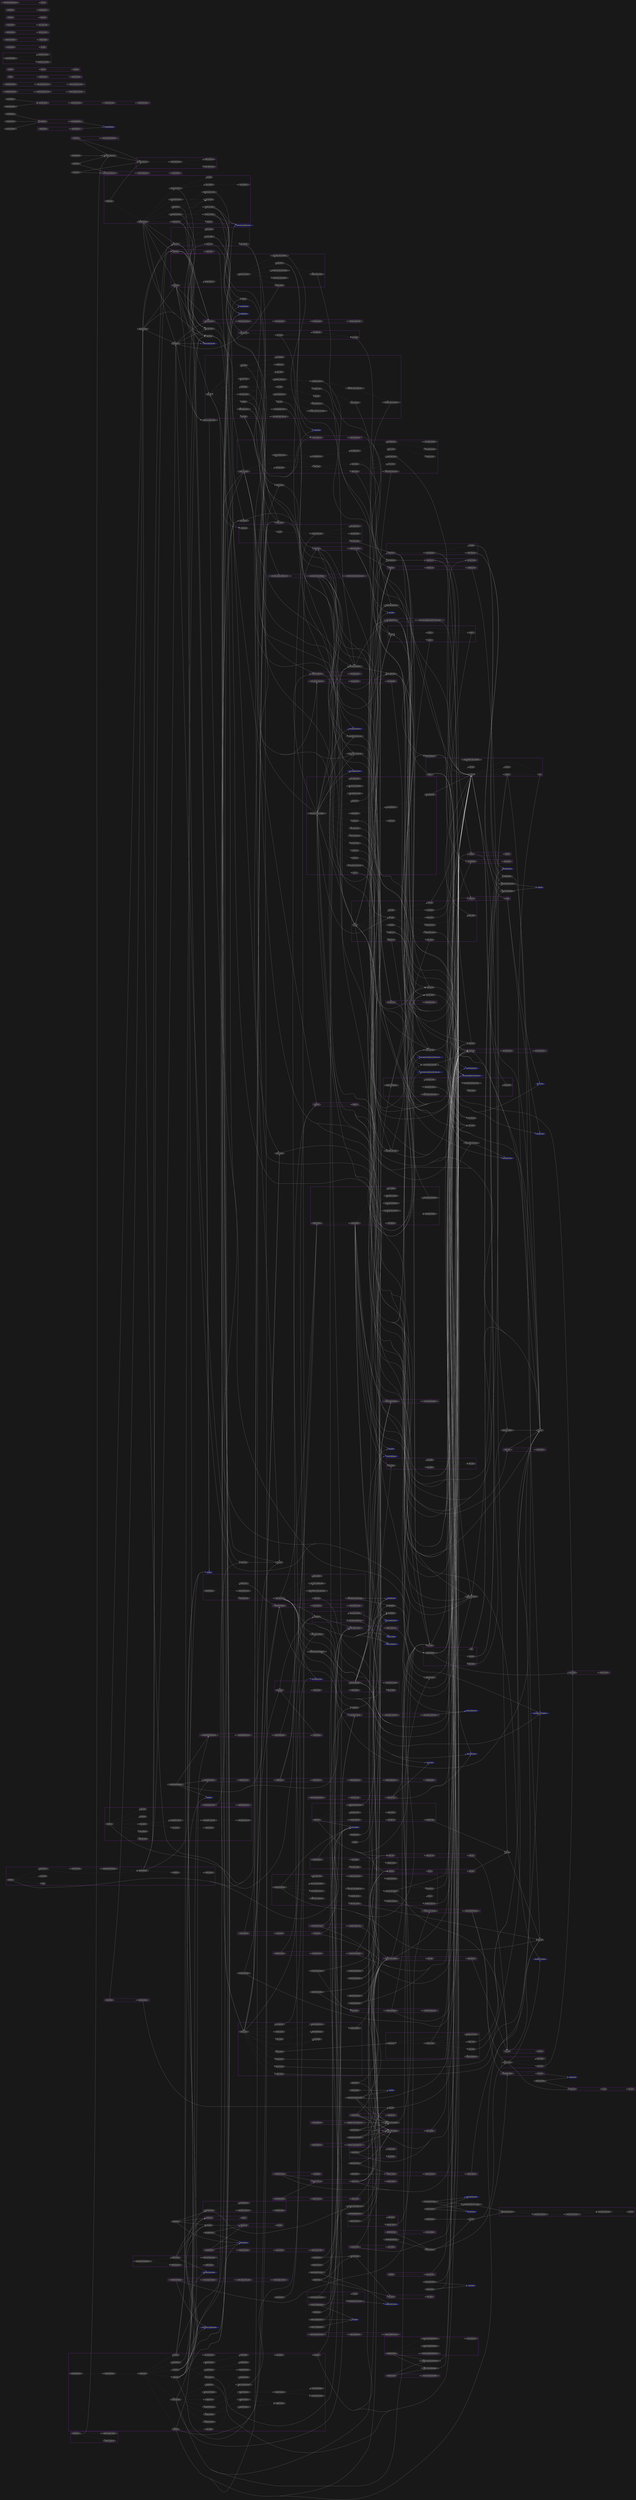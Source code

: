 digraph Grammar {

rankdir=LR
concentrate=true
pencolor=darkorchid4
penwidth=3
ranksep=3
nodesep=1
compound=true

bgcolor="#181818"

node [
  fontcolor = "#e6e6e6"
  style = filled
  color = "#e6e6e6"
  fillcolor = "#333333"
]

edge [
  color = "#e6e6e6"
  fontcolor = "#e6e6e6"
]

opt_utility_option_list -> utility_option_list
CallStmt -> func_application
CreateRoleStmt -> OptRoleList
AlterOptRoleList -> AlterOptRoleElem
CreateOptRoleElem -> AlterOptRoleElem
CreateUserStmt -> OptRoleList
AlterRoleSetStmt -> SetResetClause
CreateGroupStmt -> OptRoleList
AlterGroupStmt -> add_drop
VariableSetStmt -> set_rest
set_rest -> transaction_mode_list
set_rest -> set_rest_more
set_rest_more -> generic_set
set_rest_more -> document_or_content
zone_value -> opt_interval
reset_rest -> generic_reset
SetResetClause -> set_rest
SetResetClause -> VariableResetStmt
FunctionSetResetClause -> set_rest_more
FunctionSetResetClause -> VariableResetStmt
CheckPointStmt -> opt_utility_option_list
partition_cmd -> PartitionBoundSpec
alter_table_cmd -> columnDef
alter_table_cmd -> alter_column_default
alter_table_cmd -> a_expr
alter_table_cmd -> set_statistics_value
alter_table_cmd -> reloptions
alter_table_cmd -> column_storage
alter_table_cmd -> column_compression
alter_table_cmd -> generated_when
alter_table_cmd -> OptParenthesizedSeqOptList
alter_table_cmd -> opt_set_data
alter_table_cmd -> Typename
alter_table_cmd -> opt_collate_clause
alter_table_cmd -> alter_generic_options
alter_table_cmd -> TableConstraint
alter_table_cmd -> ConstraintAttributeSpec
alter_column_default -> a_expr
alter_using -> a_expr
opt_reloptions -> reloptions
reloption_elem -> def_arg
alter_identity_column_option -> SeqOptElem
alter_identity_column_option -> generated_when
PartitionBoundSpec -> expr_list
alter_type_cmd -> TableFuncElement
alter_type_cmd -> opt_set_data
alter_type_cmd -> Typename
alter_type_cmd -> opt_collate_clause
CopyStmt -> where_clause
CopyStmt -> PreparableStmt
CreateStmt -> OptTemp
CreateStmt -> OptTableElementList
CreateStmt -> OptInherit
CreateStmt -> table_access_method_clause
CreateStmt -> OptWith
CreateStmt -> OnCommitOption
CreateStmt -> OptTableSpace
CreateStmt -> OptTypedTableElementList
CreateStmt -> PartitionBoundSpec
TableElement -> columnDef
TableElement -> TableConstraint
TypedTableElement -> TableConstraint
columnDef -> Typename
columnDef -> create_generic_options
columnDef -> ColQualList
columnOptions -> ColQualList
opt_column_compression -> column_compression
opt_column_storage -> column_storage
ColConstraintElem -> opt_unique_null_treatment
ColConstraintElem -> opt_definition
ColConstraintElem -> OptConsTableSpace
ColConstraintElem -> a_expr
ColConstraintElem -> b_expr
ColConstraintElem -> generated_when
ColConstraintElem -> OptParenthesizedSeqOptList
ColConstraintElem -> key_match
ColConstraintElem -> key_actions
ConstraintElem -> a_expr
ConstraintElem -> ConstraintAttributeSpec
ConstraintElem -> opt_unique_null_treatment
ConstraintElem -> opt_definition
ConstraintElem -> OptConsTableSpace
ConstraintElem -> access_method_clause
ConstraintElem -> OptWhereClause
ConstraintElem -> key_match
ConstraintElem -> key_actions
DomainConstraintElem -> a_expr
DomainConstraintElem -> ConstraintAttributeSpec
ExclusionConstraintElem -> index_elem
OptWhereClause -> a_expr
part_elem -> opt_collate
part_elem -> func_expr_windowless
part_elem -> a_expr
OptWith -> reloptions
CreateStatsStmt -> from_list
stats_param -> func_expr_windowless
stats_param -> a_expr
AlterStatsStmt -> set_statistics_value
CreateAsStmt -> OptTemp
CreateAsStmt -> SelectStmt
create_as_target -> table_access_method_clause
create_as_target -> OptWith
create_as_target -> OnCommitOption
create_as_target -> OptTableSpace
CreateMatViewStmt -> SelectStmt
create_mv_target -> table_access_method_clause
create_mv_target -> opt_reloptions
create_mv_target -> OptTableSpace
CreateSeqStmt -> OptTemp
AlterSeqStmt -> SeqOptList
OptSeqOptList -> SeqOptList
OptParenthesizedSeqOptList -> SeqOptList
SeqOptList -> SeqOptElem
SeqOptElem -> SimpleTypename
CreatePLangStmt -> opt_or_replace
CreateTableSpaceStmt -> opt_reloptions
AlterExtensionContentsStmt -> add_drop
AlterExtensionContentsStmt -> aggregate_with_argtypes
AlterExtensionContentsStmt -> Typename
AlterExtensionContentsStmt -> function_with_argtypes
AlterExtensionContentsStmt -> operator_with_argtypes
CreateFdwStmt -> opt_fdw_options
CreateFdwStmt -> create_generic_options
opt_fdw_options -> fdw_options
AlterFdwStmt -> opt_fdw_options
AlterFdwStmt -> alter_generic_options
AlterFdwStmt -> fdw_options
generic_option_list -> generic_option_elem
alter_generic_option_elem -> generic_option_elem
CreateForeignServerStmt -> create_generic_options
opt_foreign_server_version -> foreign_server_version
AlterForeignServerStmt -> foreign_server_version
AlterForeignServerStmt -> alter_generic_options
CreateForeignTableStmt -> OptTableElementList
CreateForeignTableStmt -> OptInherit
CreateForeignTableStmt -> create_generic_options
CreateForeignTableStmt -> OptTypedTableElementList
CreateForeignTableStmt -> PartitionBoundSpec
ImportForeignSchemaStmt -> create_generic_options
CreateUserMappingStmt -> auth_ident
CreateUserMappingStmt -> create_generic_options
DropUserMappingStmt -> auth_ident
AlterUserMappingStmt -> auth_ident
AlterUserMappingStmt -> alter_generic_options
CreatePolicyStmt -> RowSecurityOptionalExpr
CreatePolicyStmt -> RowSecurityOptionalWithCheck
AlterPolicyStmt -> RowSecurityOptionalExpr
AlterPolicyStmt -> RowSecurityOptionalWithCheck
RowSecurityOptionalExpr -> a_expr
RowSecurityOptionalWithCheck -> a_expr
CreateTrigStmt -> opt_or_replace
CreateTrigStmt -> FUNCTION_or_PROCEDURE
CreateTrigStmt -> func_name
CreateTrigStmt -> ConstraintAttributeSpec
TriggerWhen -> a_expr
CreateEventTrigStmt -> FUNCTION_or_PROCEDURE
CreateEventTrigStmt -> func_name
CreateAssertionStmt -> a_expr
CreateAssertionStmt -> ConstraintAttributeSpec
DefineStmt -> opt_or_replace
DefineStmt -> func_name
DefineStmt -> aggr_args
DefineStmt -> definition
def_elem -> def_arg
def_arg -> func_type
old_aggr_elem -> def_arg
CreateOpClassStmt -> Typename
CreateOpClassStmt -> opclass_item_list
opclass_item -> operator_with_argtypes
opclass_item -> function_with_argtypes
opclass_item -> type_list
opclass_item -> Typename
AlterOpFamilyStmt -> opclass_item_list
opclass_drop -> type_list
type_name_list -> Typename
CommentStmt -> Typename
CommentStmt -> aggregate_with_argtypes
CommentStmt -> function_with_argtypes
CommentStmt -> operator_with_argtypes
SecLabelStmt -> Typename
SecLabelStmt -> aggregate_with_argtypes
SecLabelStmt -> function_with_argtypes
GrantStmt -> privileges
GrantStmt -> privilege_target
GrantStmt -> grantee_list
GrantStmt -> opt_grant_grant_option
GrantStmt -> opt_granted_by
RevokeStmt -> privileges
RevokeStmt -> privilege_target
RevokeStmt -> grantee_list
RevokeStmt -> opt_granted_by
privileges -> privilege_list
privilege_target -> function_with_argtypes_list
GrantRoleStmt -> privilege_list
GrantRoleStmt -> opt_granted_by
RevokeRoleStmt -> privilege_list
RevokeRoleStmt -> opt_granted_by
DefACLAction -> privileges
DefACLAction -> grantee_list
DefACLAction -> opt_grant_grant_option
IndexStmt -> access_method_clause
IndexStmt -> index_params
IndexStmt -> opt_unique_null_treatment
IndexStmt -> opt_reloptions
IndexStmt -> OptTableSpace
IndexStmt -> where_clause
index_params -> index_elem
index_elem_options -> opt_collate
index_elem_options -> opt_asc_desc
index_elem_options -> opt_nulls_order
index_elem_options -> reloptions
index_elem -> func_expr_windowless
index_elem -> a_expr
index_including_params -> index_elem
CreateFunctionStmt -> opt_or_replace
CreateFunctionStmt -> func_name
CreateFunctionStmt -> func_type
func_args_list -> func_arg
function_with_argtypes_list -> function_with_argtypes
function_with_argtypes -> func_name
function_with_argtypes -> indirection
func_arg -> func_type
func_type -> Typename
func_arg_with_default -> func_arg
func_arg_with_default -> a_expr
aggr_arg -> func_arg
aggregate_with_argtypes -> func_name
aggregate_with_argtypes -> aggr_args
aggregate_with_argtypes_list -> aggregate_with_argtypes
createfunc_opt_item -> common_func_opt_item
ReturnStmt -> a_expr
transform_type_list -> Typename
opt_definition -> definition
table_func_column -> func_type
AlterFunctionStmt -> function_with_argtypes
alterfunc_opt_list -> common_func_opt_item
RemoveFuncStmt -> function_with_argtypes_list
oper_argtypes -> Typename
operator_with_argtypes_list -> operator_with_argtypes
CreateCastStmt -> Typename
CreateCastStmt -> function_with_argtypes
DropCastStmt -> opt_if_exists
DropCastStmt -> Typename
CreateTransformStmt -> opt_or_replace
CreateTransformStmt -> Typename
transform_element_list -> function_with_argtypes
DropTransformStmt -> opt_if_exists
DropTransformStmt -> Typename
ReindexStmt -> opt_utility_option_list
AlterTblSpcStmt -> reloptions
RenameStmt -> aggregate_with_argtypes
RenameStmt -> function_with_argtypes
AlterObjectDependsStmt -> function_with_argtypes
AlterObjectSchemaStmt -> aggregate_with_argtypes
AlterObjectSchemaStmt -> function_with_argtypes
AlterObjectSchemaStmt -> operator_with_argtypes
AlterOperatorStmt -> operator_with_argtypes
AlterOperatorStmt -> operator_def_list
operator_def_arg -> func_type
AlterTypeStmt -> operator_def_list
AlterOwnerStmt -> aggregate_with_argtypes
AlterOwnerStmt -> function_with_argtypes
AlterOwnerStmt -> operator_with_argtypes
CreatePublicationStmt -> opt_definition
CreatePublicationStmt -> pub_obj_list
PublicationObjSpec -> OptWhereClause
PublicationObjSpec -> indirection
AlterPublicationStmt -> definition
AlterPublicationStmt -> pub_obj_list
CreateSubscriptionStmt -> opt_definition
AlterSubscriptionStmt -> definition
AlterSubscriptionStmt -> opt_definition
RuleStmt -> opt_or_replace
RuleStmt -> where_clause
RuleActionStmt -> SelectStmt
RuleActionStmt -> InsertStmt
RuleActionStmt -> UpdateStmt
RuleActionStmt -> DeleteStmt
TransactionStmt -> opt_transaction
TransactionStmt -> opt_transaction_chain
TransactionStmt -> transaction_mode_list_or_empty
TransactionStmtLegacy -> opt_transaction
TransactionStmtLegacy -> transaction_mode_list_or_empty
TransactionStmtLegacy -> opt_transaction_chain
transaction_mode_list_or_empty -> transaction_mode_list
ViewStmt -> OptTemp
ViewStmt -> opt_reloptions
ViewStmt -> SelectStmt
CreatedbStmt -> createdb_opt_list
AlterDatabaseStmt -> createdb_opt_list
AlterDatabaseSetStmt -> SetResetClause
AlterSystemStmt -> generic_set
AlterSystemStmt -> generic_reset
CreateDomainStmt -> Typename
CreateDomainStmt -> ColQualList
AlterDomainStmt -> alter_column_default
AlterTSDictionaryStmt -> definition
ClusterStmt -> utility_option_list
ClusterStmt -> opt_utility_option_list
VacuumStmt -> opt_vacuum_relation_list
VacuumStmt -> utility_option_list
AnalyzeStmt -> opt_utility_option_list
AnalyzeStmt -> opt_vacuum_relation_list
ExplainStmt -> utility_option_list
ExplainableStmt -> SelectStmt
ExplainableStmt -> InsertStmt
ExplainableStmt -> UpdateStmt
ExplainableStmt -> DeleteStmt
ExplainableStmt -> MergeStmt
PrepareStmt -> PreparableStmt
prep_type_clause -> type_list
PreparableStmt -> SelectStmt
PreparableStmt -> InsertStmt
PreparableStmt -> UpdateStmt
PreparableStmt -> DeleteStmt
PreparableStmt -> MergeStmt
ExecuteStmt -> OptTemp
execute_param_clause -> expr_list
InsertStmt -> opt_with_clause
InsertStmt -> returning_clause
insert_rest -> SelectStmt
insert_rest -> override_kind
insert_rest -> insert_column_list
insert_column_item -> opt_indirection
opt_on_conflict -> set_clause_list
opt_on_conflict -> where_clause
opt_conf_expr -> index_params
opt_conf_expr -> where_clause
returning_clause -> target_list
DeleteStmt -> opt_with_clause
DeleteStmt -> relation_expr_opt_alias
DeleteStmt -> where_or_current_clause
DeleteStmt -> returning_clause
using_clause -> from_list
UpdateStmt -> opt_with_clause
UpdateStmt -> relation_expr_opt_alias
UpdateStmt -> set_clause_list
UpdateStmt -> from_clause
UpdateStmt -> where_or_current_clause
UpdateStmt -> returning_clause
set_clause -> a_expr
set_target -> opt_indirection
MergeStmt -> opt_with_clause
MergeStmt -> relation_expr_opt_alias
MergeStmt -> table_ref
MergeStmt -> a_expr
MergeStmt -> returning_clause
opt_merge_when_condition -> a_expr
merge_update -> set_clause_list
merge_insert -> override_kind
merge_insert -> insert_column_list
merge_values_clause -> expr_list
DeclareCursorStmt -> SelectStmt
SelectStmt -> select_no_parens
SelectStmt -> select_with_parens
select_with_parens -> select_no_parens
select_no_parens -> simple_select
select_no_parens -> select_clause
select_no_parens -> sort_clause
select_no_parens -> opt_sort_clause
select_no_parens -> with_clause
select_clause -> simple_select
select_clause -> select_with_parens
simple_select -> from_clause
simple_select -> where_clause
simple_select -> target_list
simple_select -> select_clause
common_table_expr -> PreparableStmt
opt_cycle_clause -> AexprConst
opt_with_clause -> with_clause
distinct_clause -> expr_list
opt_sort_clause -> sort_clause
sort_clause -> sortby_list
sortby -> a_expr
sortby -> opt_nulls_order
sortby -> opt_asc_desc
limit_clause -> a_expr
offset_clause -> a_expr
select_limit_value -> a_expr
select_fetch_first_value -> c_expr
group_clause -> group_by_list
group_by_item -> a_expr
rollup_clause -> expr_list
cube_clause -> expr_list
having_clause -> a_expr
values_clause -> expr_list
from_clause -> from_list
from_list -> table_ref
table_ref -> select_with_parens
func_alias_clause -> TableFuncElementList
join_qual -> a_expr
tablesample_clause -> func_name
tablesample_clause -> expr_list
opt_repeatable_clause -> a_expr
func_table -> func_expr_windowless
rowsfrom_item -> func_expr_windowless
opt_col_def_list -> TableFuncElementList
where_clause -> a_expr
where_or_current_clause -> a_expr
OptTableFuncElementList -> TableFuncElementList
TableFuncElementList -> TableFuncElement
TableFuncElement -> Typename
TableFuncElement -> opt_collate_clause
xmltable -> c_expr
xmltable -> xmlexists_argument
xmltable_column_el -> Typename
xmltable_column_option_el -> b_expr
xml_namespace_el -> b_expr
json_table -> json_value_expr
json_table -> a_expr
json_table -> json_passing_clause_opt
json_table -> json_table_column_definition_list
json_table -> json_on_error_clause_opt
json_table_column_definition -> Typename
json_table_column_definition -> json_wrapper_behavior
json_table_column_definition -> json_quotes_clause_opt
json_table_column_definition -> json_behavior_clause_opt
json_table_column_definition -> json_format_clause
json_table_column_definition -> json_on_error_clause_opt
Typename -> SimpleTypename
SimpleTypename -> Numeric
SimpleTypename -> ConstDatetime
SimpleTypename -> opt_interval
ConstTypename -> Numeric
ConstTypename -> ConstDatetime
GenericType -> opt_type_modifiers
opt_type_modifiers -> expr_list
Numeric -> opt_type_modifiers
Bit -> BitWithLength
Bit -> BitWithoutLength
ConstBit -> BitWithLength
ConstBit -> BitWithoutLength
BitWithLength -> expr_list
Character -> CharacterWithLength
Character -> CharacterWithoutLength
ConstCharacter -> CharacterWithLength
ConstCharacter -> CharacterWithoutLength
CharacterWithLength -> character
CharacterWithoutLength -> character
a_expr_1 -> Typename
a_expr_1 -> b_expr
a_expr_1 -> select_with_parens
a_expr_1 -> expr_list
a_expr_1 -> unicode_normal_form
a_expr_1 -> json_key_uniqueness_constraint_opt
a_expr_2 -> c_expr
a_expr_2 -> opt_unique_null_treatment
a_expr_2 -> select_with_parens
b_expr_1 -> Typename
b_expr_2 -> c_expr
c_expr -> AexprConst
c_expr -> opt_indirection
c_expr -> a_expr
c_expr -> select_with_parens
c_expr -> indirection
c_expr -> array_expr
c_expr -> expr_list
func_application -> func_name
func_application -> func_arg_list
func_application -> opt_sort_clause
func_application -> func_arg_expr
func_expr -> func_application
func_expr -> json_aggregate_func
func_expr -> func_expr_common_subexpr
func_expr_windowless -> func_application
func_expr_windowless -> func_expr_common_subexpr
func_expr_windowless -> json_aggregate_func
func_expr_common_subexpr -> a_expr
func_expr_common_subexpr -> Typename
func_expr_common_subexpr -> unicode_normal_form
func_expr_common_subexpr -> expr_list
func_expr_common_subexpr -> c_expr
func_expr_common_subexpr -> xmlexists_argument
func_expr_common_subexpr -> document_or_content
func_expr_common_subexpr -> SimpleTypename
func_expr_common_subexpr -> func_arg_list
func_expr_common_subexpr -> json_object_constructor_null_clause_opt
func_expr_common_subexpr -> json_key_uniqueness_constraint_opt
func_expr_common_subexpr -> json_returning_clause_opt
func_expr_common_subexpr -> json_array_constructor_null_clause_opt
func_expr_common_subexpr -> select_no_parens
func_expr_common_subexpr -> json_format_clause_opt
func_expr_common_subexpr -> json_value_expr
func_expr_common_subexpr -> json_passing_clause_opt
func_expr_common_subexpr -> json_wrapper_behavior
func_expr_common_subexpr -> json_quotes_clause_opt
func_expr_common_subexpr -> json_behavior_clause_opt
func_expr_common_subexpr -> json_on_error_clause_opt
xml_root_version -> a_expr
xml_attribute_el -> a_expr
xmlexists_argument -> c_expr
within_group_clause -> sort_clause
filter_clause -> a_expr
window_definition -> window_specification
over_clause -> window_specification
window_specification -> opt_sort_clause
opt_partition_clause -> expr_list
frame_bound -> a_expr
row -> expr_list
explicit_row -> expr_list
implicit_row -> expr_list
implicit_row -> a_expr
expr_list -> a_expr
func_arg_list -> func_arg_expr
func_arg_expr -> a_expr
func_arg_list_opt -> func_arg_list
type_list -> Typename
array_expr -> expr_list
extract_list -> a_expr
overlay_list -> a_expr
position_list -> b_expr
substr_list -> a_expr
trim_list -> a_expr
trim_list -> expr_list
when_clause -> a_expr
case_default -> a_expr
case_arg -> a_expr
columnref -> indirection
indirection_el -> a_expr
opt_slice_bound -> a_expr
indirection -> indirection_el
opt_indirection -> indirection_el
json_argument -> json_value_expr
json_behavior -> a_expr
json_behavior_clause_opt -> json_behavior
json_on_error_clause_opt -> json_behavior
json_value_expr -> a_expr
json_value_expr -> json_format_clause_opt
json_format_clause_opt -> json_format_clause
json_returning_clause_opt -> Typename
json_returning_clause_opt -> json_format_clause_opt
json_name_and_value_list -> json_name_and_value
json_name_and_value -> c_expr
json_name_and_value -> json_value_expr
json_name_and_value -> a_expr
json_value_expr_list -> json_value_expr
json_aggregate_func -> json_name_and_value
json_aggregate_func -> json_object_constructor_null_clause_opt
json_aggregate_func -> json_key_uniqueness_constraint_opt
json_aggregate_func -> json_returning_clause_opt
json_aggregate_func -> json_value_expr
json_aggregate_func -> json_array_constructor_null_clause_opt
json_array_aggregate_order_by_clause_opt -> sortby_list
opt_target_list -> target_list
target_el -> a_expr
func_name -> indirection
AexprConst -> func_name
AexprConst -> func_arg_list
AexprConst -> opt_sort_clause
AexprConst -> opt_interval

// subgraphs
edge [style=dotted]

subgraph cluster_utility_option_list {
  utility_option_list -> utility_option_elem
  utility_option_elem -> utility_option_name
  utility_option_elem -> utility_option_arg
}

subgraph cluster_AlterRoleStmt {
  AlterRoleStmt -> AlterOptRoleList
}

subgraph cluster_OptRoleList {
  OptRoleList -> CreateOptRoleElem
}

subgraph cluster_CreateSchemaStmt {
  CreateSchemaStmt -> OptSchemaEltList
  OptSchemaEltList -> schema_stmt
  schema_stmt -> CreateStmt
  schema_stmt -> IndexStmt
  schema_stmt -> CreateSeqStmt
  schema_stmt -> CreateTrigStmt
  schema_stmt -> GrantStmt
  schema_stmt -> ViewStmt
  CreateStmt -> OptPartitionSpec
  OptPartitionSpec -> PartitionSpec
  PartitionSpec -> part_params
  part_params -> part_elem
  CreateSeqStmt -> OptSeqOptList
  CreateTrigStmt -> TriggerActionTime
  CreateTrigStmt -> TriggerEvents
  CreateTrigStmt -> TriggerReferencing
  CreateTrigStmt -> TriggerForSpec
  CreateTrigStmt -> TriggerWhen
  CreateTrigStmt -> TriggerFuncArgs
  CreateTrigStmt -> OptConstrFromTable
  TriggerEvents -> TriggerOneEvent
  TriggerReferencing -> TriggerTransitions
  TriggerTransitions -> TriggerTransition
  TriggerTransition -> TransitionOldOrNew
  TriggerTransition -> TransitionRowOrTable
  TriggerForSpec -> TriggerForOptEach
  TriggerForSpec -> TriggerForType
  TriggerFuncArgs -> TriggerFuncArgs_1
  TriggerFuncArgs -> TriggerFuncArgs_2
  TriggerFuncArgs_1 -> TriggerFuncArg
  TriggerFuncArgs_2 -> TriggerFuncArg
  IndexStmt -> opt_include
  opt_include -> index_including_params
  ViewStmt -> opt_check_option
}

subgraph cluster_generic_set {
  generic_set -> var_list
  var_list -> var_value
}

subgraph cluster_set_rest_more {
  set_rest_more -> zone_value
  set_rest_more -> opt_encoding
}

subgraph cluster_VariableResetStmt {
  VariableResetStmt -> reset_rest
}

subgraph cluster_common_func_opt_item {
  common_func_opt_item -> FunctionSetResetClause
}

subgraph cluster_AlterTableStmt {
  AlterTableStmt -> alter_table_cmds
  AlterTableStmt -> partition_cmd
  AlterTableStmt -> index_partition_cmd
  alter_table_cmds -> alter_table_cmd
  alter_table_cmd -> alter_using
  alter_table_cmd -> alter_identity_column_option_list
  alter_table_cmd -> set_access_method_name
  alter_table_cmd -> replica_identity
  alter_identity_column_option_list -> alter_identity_column_option
}

subgraph cluster_reloptions {
  reloptions -> reloption_list
  reloption_list -> reloption_elem
}

subgraph cluster_PartitionBoundSpec {
  PartitionBoundSpec -> hash_partbound
  hash_partbound -> hash_partbound_elem
}

subgraph cluster_AlterCompositeTypeStmt {
  AlterCompositeTypeStmt -> alter_type_cmds
  alter_type_cmds -> alter_type_cmd
}

subgraph cluster_CopyStmt {
  CopyStmt -> opt_binary
  CopyStmt -> copy_from
  CopyStmt -> copy_file_name
  CopyStmt -> copy_delimiter
  CopyStmt -> copy_options
  copy_options -> copy_opt_list
  copy_options -> copy_generic_opt_list
  copy_opt_list -> copy_opt_item
  copy_generic_opt_list -> copy_generic_opt_elem
  copy_generic_opt_elem -> copy_generic_opt_arg
}

subgraph cluster_OptTableElementList {
  OptTableElementList -> TableElementList
  TableElementList -> TableElement
  TableElement -> TableLikeClause
  TableLikeClause -> TableLikeOptionList
  TableLikeOptionList -> TableLikeOptionList_1
  TableLikeOptionList_1 -> TableLikeOption
}

subgraph cluster_OptTypedTableElementList {
  OptTypedTableElementList -> TypedTableElementList
  TypedTableElementList -> TypedTableElement
  TypedTableElement -> columnOptions
}

subgraph cluster_columnDef {
  columnDef -> opt_column_compression
  columnDef -> opt_column_storage
}

subgraph cluster_ColQualList {
  ColQualList -> ColConstraint
  ColConstraint -> ColConstraintElem
  ColConstraint -> ConstraintAttr
  ColConstraintElem -> opt_no_inherit
  ColConstraintElem -> opt_virtual_or_stored
}

subgraph cluster_TableConstraint {
  TableConstraint -> ConstraintElem
  ConstraintElem -> opt_column_and_period_list
  ConstraintElem -> ExclusionConstraintList
  ConstraintElem -> opt_without_overlaps
  ConstraintElem -> opt_c_include
  ConstraintElem -> ExistingIndex
  ConstraintElem -> optionalPeriodName
  opt_column_and_period_list -> optionalPeriodName
  ExclusionConstraintList -> ExclusionConstraintElem
}

subgraph cluster_AlterDomainStmt {
  DomainConstraint -> DomainConstraintElem
  AlterDomainStmt -> DomainConstraint
}

subgraph cluster_key_actions {
  key_actions -> key_update
  key_actions -> key_delete
  key_update -> key_action
  key_delete -> key_action
}

subgraph cluster_CreateStatsStmt {
  CreateStatsStmt -> stats_params
  stats_params -> stats_param
}

subgraph cluster_ExplainStmt {
  CreateAsStmt -> create_as_target
  CreateAsStmt -> opt_with_data
  CreateMatViewStmt -> OptNoLog
  CreateMatViewStmt -> create_mv_target
  CreateMatViewStmt -> opt_with_data
  RefreshMatViewStmt -> opt_with_data
  ExplainStmt -> ExplainableStmt
  ExplainableStmt -> DeclareCursorStmt
  ExplainableStmt -> CreateAsStmt
  ExplainableStmt -> CreateMatViewStmt
  ExplainableStmt -> RefreshMatViewStmt
  ExplainableStmt -> ExecuteStmt
  ExecuteStmt -> execute_param_clause
  ExecuteStmt -> create_as_target
  ExecuteStmt -> opt_with_data
  DeclareCursorStmt -> cursor_options
  DeclareCursorStmt -> opt_hold
  cursor_options -> cursor_options_1
}

subgraph cluster_CreatePLangStmt {
  CreatePLangStmt -> opt_inline_handler
  CreatePLangStmt -> opt_validator
  opt_validator -> validator_clause
}

subgraph cluster_CreateExtensionStmt {
  CreateExtensionStmt -> create_extension_opt_list
  create_extension_opt_list -> create_extension_opt_item
}

subgraph cluster_AlterExtensionStmt {
  AlterExtensionStmt -> alter_extension_opt_list
  alter_extension_opt_list -> alter_extension_opt_item
}

subgraph cluster_create_generic_options {
  create_generic_options -> generic_option_list
}

subgraph cluster_alter_generic_options {
  alter_generic_options -> alter_generic_option_list
  alter_generic_option_list -> alter_generic_option_elem
}

subgraph cluster_CreateForeignServerStmt {
  CreateForeignServerStmt -> opt_foreign_server_version
  CreateForeignServerStmt -> opt_type
}

subgraph cluster_ImportForeignSchemaStmt {
  ImportForeignSchemaStmt -> import_qualification
  import_qualification -> import_qualification_type
}

subgraph cluster_CreatePolicyStmt {
  CreatePolicyStmt -> RowSecurityDefaultForCmd
  CreatePolicyStmt -> RowSecurityDefaultPermissive
  CreatePolicyStmt -> RowSecurityDefaultToRole
  RowSecurityDefaultForCmd -> row_security_cmd
}

subgraph cluster_CreateEventTrigStmt {
  CreateEventTrigStmt -> event_trigger_when_list
  event_trigger_when_list -> event_trigger_when_item
  event_trigger_when_item -> event_trigger_value_list
}

subgraph cluster_definition {
  definition -> def_list
  def_list -> def_elem
}

subgraph cluster_DefineStmt {
  DefineStmt -> old_aggr_definition
  DefineStmt -> opt_enum_val_list
  DefineStmt -> OptTableFuncElementList
  old_aggr_definition -> old_aggr_list
  old_aggr_list -> old_aggr_elem
  opt_enum_val_list -> enum_val_list
}

subgraph cluster_opclass_item_list {
  opclass_item_list -> opclass_item
  opclass_item -> opclass_purpose
}

subgraph cluster_AlterOpFamilyStmt {
  AlterOpFamilyStmt -> opclass_drop_list
  opclass_drop_list -> opclass_drop
}

subgraph cluster_DropStmt {
  DropStmt -> type_name_list
}

subgraph cluster_privilege_target {
  parameter_name_list -> parameter_name
  privilege_target -> NumericOnly_list
  privilege_target -> parameter_name_list
}

subgraph cluster_GrantRoleStmt {
  GrantRoleStmt -> grant_role_opt_list
  grant_role_opt_list -> grant_role_opt
  grant_role_opt -> grant_role_opt_value
}

subgraph cluster_AlterDefaultPrivilegesStmt {
  AlterDefaultPrivilegesStmt -> DefACLOptionList
  AlterDefaultPrivilegesStmt -> DefACLAction
  DefACLOptionList -> DefACLOption
  DefACLAction -> defacl_privilege_target
}

subgraph cluster_index_elem {
  index_elem -> index_elem_options
}

subgraph cluster_function_with_argtypes {
  func_args -> func_args_list
  function_with_argtypes -> func_args
}

subgraph cluster_CreateFunctionStmt {
  CreateFunctionStmt -> func_args_with_defaults
  CreateFunctionStmt -> opt_createfunc_opt_list
  CreateFunctionStmt -> opt_routine_body
  CreateFunctionStmt -> table_func_column_list
  func_args_with_defaults -> func_args_with_defaults_list
  func_args_with_defaults_list -> func_arg_with_default
  opt_createfunc_opt_list -> createfunc_opt_list
  createfunc_opt_list -> createfunc_opt_item
  createfunc_opt_item -> func_as
  createfunc_opt_item -> transform_type_list
  opt_routine_body -> ReturnStmt
  opt_routine_body -> routine_body_stmt_list
  routine_body_stmt_list -> routine_body_stmt
  routine_body_stmt -> ReturnStmt
  table_func_column_list -> table_func_column
}

subgraph cluster_aggr_args {
  aggr_args -> aggr_args_list
  aggr_args_list -> aggr_arg
}

subgraph cluster_RemoveAggrStmt {
  RemoveAggrStmt -> aggregate_with_argtypes_list
}

subgraph cluster_AlterFunctionStmt {
  AlterFunctionStmt -> alterfunc_opt_list
  AlterFunctionStmt -> opt_restrict
}

subgraph cluster_operator_with_argtypes {
  operator_with_argtypes -> oper_argtypes
}

subgraph cluster_RemoveOperStmt {
  RemoveOperStmt -> operator_with_argtypes_list
}

subgraph cluster_DoStmt {
  DoStmt -> dostmt_opt_list
  dostmt_opt_list -> dostmt_opt_item
}

subgraph cluster_CreateTransformStmt {
  CreateTransformStmt -> transform_element_list
}

subgraph cluster_operator_def_list {
  operator_def_list -> operator_def_elem
  operator_def_elem -> operator_def_arg
}

subgraph cluster_pub_obj_list {
  PublicationObjSpec -> extended_relation_expr
  pub_obj_list -> PublicationObjSpec
}

subgraph cluster_RuleStmt {
  RuleStmt -> event
  RuleStmt -> opt_instead
  RuleStmt -> RuleActionList
  RuleActionList -> RuleActionStmt
  RuleActionList -> RuleActionMulti
  RuleActionMulti -> RuleActionStmtOrEmpty
  RuleActionStmt -> NotifyStmt
  RuleActionStmtOrEmpty -> RuleActionStmt
  NotifyStmt -> notify_payload
}

subgraph cluster_transaction_mode_list {
  transaction_mode_item -> iso_level
  transaction_mode_list -> transaction_mode_item
  transaction_mode_list -> transaction_mode_list_2
  transaction_mode_list_1 -> transaction_mode_item
  transaction_mode_list_2 -> transaction_mode_list_1
}

subgraph cluster_createdb_opt_list {
  createdb_opt_list -> createdb_opt_items
  createdb_opt_items -> createdb_opt_item
  createdb_opt_item -> createdb_opt_name
}

subgraph cluster_opt_vacuum_relation_list {
  vacuum_relation_list -> vacuum_relation
  opt_vacuum_relation_list -> vacuum_relation_list
}

subgraph cluster_PrepareStmt {
  PrepareStmt -> prep_type_clause
}

subgraph cluster_InsertStmt {
  InsertStmt -> insert_rest
  InsertStmt -> opt_on_conflict
  InsertStmt -> insert_target
  opt_on_conflict -> opt_conf_expr
}

subgraph cluster_insert_column_list {
  insert_column_list -> insert_column_item
}

subgraph cluster_returning_clause {
  returning_clause -> returning_with_clause
  returning_with_clause -> returning_options
  returning_options -> returning_option
  returning_option -> returning_option_kind
}

subgraph cluster_DeleteStmt {
  DeleteStmt -> using_clause
}

subgraph cluster_LockStmt {
  LockStmt -> opt_lock
  opt_lock -> lock_type
}

subgraph cluster_set_clause_list {
  set_clause_list -> set_clause
  set_clause -> set_target
  set_clause -> set_target_list
  set_target_list -> set_target
}

subgraph cluster_MergeStmt {
  MergeStmt -> merge_when_list
  merge_when_list -> merge_when_clause
  merge_when_clause -> merge_when_tgt_matched
  merge_when_clause -> opt_merge_when_condition
  merge_when_clause -> merge_update
  merge_when_clause -> merge_when_tgt_not_matched
  merge_when_clause -> merge_insert
  merge_insert -> merge_values_clause
}

subgraph cluster_with_clause {
  with_clause -> cte_list
  cte_list -> common_table_expr
  common_table_expr -> opt_materialized
  common_table_expr -> opt_search_clause
  common_table_expr -> opt_cycle_clause
}

subgraph cluster_simple_select {
  simple_select -> into_clause
  simple_select -> distinct_clause
  simple_select -> group_clause
  simple_select -> having_clause
  simple_select -> values_clause
  simple_select -> window_clause
  simple_select -> opt_target_list
  simple_select -> set_quantifier
  into_clause -> OptTempTableName
  group_clause -> set_quantifier
  window_clause -> window_definition_list
  window_definition_list -> window_definition
}

subgraph cluster_sortby_list {
  sortby_list -> sortby
}

subgraph cluster_select_no_parens {
  select_no_parens -> for_locking_clause
  select_no_parens -> opt_select_limit
  select_no_parens -> select_limit
  select_no_parens -> opt_for_locking_clause
  select_limit -> limit_clause
  select_limit -> offset_clause
  opt_select_limit -> select_limit
  limit_clause -> select_limit_value
  limit_clause -> first_or_next
  limit_clause -> select_fetch_first_value
  limit_clause -> row_or_rows
  offset_clause -> select_fetch_first_value
  offset_clause -> row_or_rows
  for_locking_clause -> for_locking_items
  opt_for_locking_clause -> for_locking_clause
  for_locking_items -> for_locking_item
  for_locking_item -> for_locking_strength
  for_locking_item -> locked_rels_list
  for_locking_item -> opt_nowait_or_skip
}

subgraph cluster_group_by_list {
  group_by_list -> group_by_item
  group_by_item -> empty_grouping_set
  group_by_item -> cube_clause
  group_by_item -> rollup_clause
  group_by_item -> grouping_sets_clause
  grouping_sets_clause -> group_by_list
}

subgraph cluster_table_ref {
  table_ref -> opt_alias_clause
  table_ref -> tablesample_clause
  table_ref -> func_table
  table_ref -> func_alias_clause
  table_ref -> xmltable
  table_ref -> joined_table
  table_ref -> alias_clause
  table_ref -> json_table
  joined_table -> table_ref
  joined_table -> join_type
  joined_table -> join_qual
  opt_alias_clause -> alias_clause
  func_alias_clause -> alias_clause
  join_type -> opt_outer
  join_qual -> opt_alias_clause_for_join_using
  tablesample_clause -> opt_repeatable_clause
  func_table -> opt_ordinality
  func_table -> rowsfrom_list
  rowsfrom_item -> opt_col_def_list
  rowsfrom_list -> rowsfrom_item
  xmltable -> xmltable_column_list
  xmltable -> xml_namespace_list
  xmltable_column_list -> xmltable_column_el
  xmltable_column_el -> xmltable_column_option_list
  xmltable_column_option_list -> xmltable_column_option_el
  xml_namespace_list -> xml_namespace_el
  json_table -> json_table_path_name_opt
}

subgraph cluster_json_table_column_definition_list {
  json_table_column_definition_list -> json_table_column_definition
  json_table_column_definition -> json_table_column_path_clause_opt
  json_table_column_definition -> json_table_column_definition_list
}

subgraph cluster_Typename {
  Typename -> opt_array_bounds
  opt_array_bounds -> opt_array_bounds_1
}

subgraph cluster_AexprConst {
  ConstTypename -> ConstBit
  ConstTypename -> ConstCharacter
  AexprConst -> ConstTypename
}

subgraph cluster_SimpleTypename {
  SimpleTypename -> GenericType
  SimpleTypename -> Bit
  SimpleTypename -> Character
}

subgraph cluster_a_expr {
  a_expr -> a_expr_2
  a_expr -> a_expr_3
  a_expr_1 -> sub_type
  a_expr_1 -> json_predicate_type_constraint
  a_expr_1 -> a_expr
  a_expr_2 -> a_expr
  a_expr_2 -> row
  row -> a_expr
}

subgraph cluster_b_expr {
  b_expr -> b_expr_2
  b_expr -> b_expr_3
  b_expr_1 -> b_expr
  b_expr_2 -> b_expr
  b_expr_3 -> b_expr_1
}

subgraph cluster_c_expr {
  c_expr -> columnref
  c_expr -> case_expr
  c_expr -> func_expr
  c_expr -> explicit_row
  c_expr -> implicit_row
  func_expr -> within_group_clause
  func_expr -> filter_clause
  func_expr -> over_clause
  case_expr -> case_arg
  case_expr -> when_clause_list
  case_expr -> case_default
  when_clause_list -> when_clause
}

subgraph cluster_func_expr_common_subexpr {
  func_expr_common_subexpr -> xml_root_version
  func_expr_common_subexpr -> xml_attributes
  func_expr_common_subexpr -> xml_attribute_list
  func_expr_common_subexpr -> func_arg_list_opt
  func_expr_common_subexpr -> extract_list
  func_expr_common_subexpr -> overlay_list
  func_expr_common_subexpr -> position_list
  func_expr_common_subexpr -> substr_list
  func_expr_common_subexpr -> trim_list
  func_expr_common_subexpr -> json_name_and_value_list
  func_expr_common_subexpr -> json_value_expr_list
  func_expr_common_subexpr -> xml_whitespace_option
  func_expr_common_subexpr -> opt_xml_root_standalone
  func_expr_common_subexpr -> xml_indent_option
  xml_attributes -> xml_attribute_list
  xml_attribute_list -> xml_attribute_el
  extract_list -> extract_arg
}

subgraph cluster_window_specification {
  window_specification -> opt_existing_window_name
  window_specification -> opt_partition_clause
  window_specification -> opt_frame_clause
  opt_frame_clause -> frame_extent
  opt_frame_clause -> opt_window_exclusion_clause
  frame_extent -> frame_bound
}

subgraph cluster_array_expr {
  array_expr -> array_expr_list
  array_expr_list -> array_expr
}

subgraph cluster_indirection_el {
  indirection_el -> opt_slice_bound
}

subgraph cluster_json_passing_clause_opt {
  json_passing_clause_opt -> json_arguments
  json_arguments -> json_argument
}

subgraph cluster_json_aggregate_func {
  json_aggregate_func -> json_array_aggregate_order_by_clause_opt
}

subgraph cluster_target_list {
  target_list -> target_el
}

subgraph cluster_AlterRoleSetStmt {
  AlterRoleSetStmt -> opt_in_database
}

subgraph cluster_ConstraintsSetStmt {
  ConstraintsSetStmt -> constraints_set_list
  ConstraintsSetStmt -> constraints_set_mode
}

subgraph cluster_CreateTableSpaceStmt {
  CreateTableSpaceStmt -> OptTableSpaceOwner
}

subgraph cluster_fdw_options {
  fdw_options -> fdw_option
}

subgraph cluster_AlterPolicyStmt {
  AlterPolicyStmt -> RowSecurityOptionalToRole
}

subgraph cluster_CreateAmStmt {
  CreateAmStmt -> am_type
}

subgraph cluster_ConstraintAttributeSpec {
  ConstraintAttributeSpec -> ConstraintAttributeElem
}

subgraph cluster_AlterEventTrigStmt {
  AlterEventTrigStmt -> enable_trigger
}

subgraph cluster_AlterEnumStmt {
  AlterEnumStmt -> opt_if_not_exists
}

subgraph cluster_CreateOpClassStmt {
  CreateOpClassStmt -> opt_opfamily
}

subgraph cluster_TruncateStmt {
  TruncateStmt -> opt_restart_seqs
}

subgraph cluster_CommentStmt {
  CommentStmt -> comment_text
}

subgraph cluster_SecLabelStmt {
  SecLabelStmt -> opt_provider
  SecLabelStmt -> security_label
}

subgraph cluster_FetchStmt {
  FetchStmt -> fetch_args
}

subgraph cluster_privilege_list {
  privilege_list -> privilege
}

subgraph cluster_grantee_list {
  grantee_list -> grantee
}

subgraph cluster_func_arg {
  func_arg -> arg_class
}

subgraph cluster_CreateCastStmt {
  CreateCastStmt -> cast_context
}

subgraph cluster_ReindexStmt {
  ReindexStmt -> reindex_target_relation
  ReindexStmt -> reindex_target_all
}

subgraph cluster_DropdbStmt {
  DropdbStmt -> drop_option_list
}

subgraph cluster_AlterTSConfigurationStmt {
  AlterTSConfigurationStmt -> any_with
}

subgraph cluster_ClusterStmt {
  ClusterStmt -> cluster_index_specification
}

subgraph cluster_Numeric {
  Numeric -> opt_float
}

subgraph cluster_ConstDatetime {
  ConstDatetime -> opt_timezone
}

subgraph cluster_opt_interval {
  opt_interval -> interval_second
}

subgraph cluster_xmlexists_argument {
  xmlexists_argument -> xml_passing_mech
}

subgraph cluster_json_behavior {
  json_behavior -> json_behavior_type
}


AlterOptRoleElem [color=blue penwidth=3]
add_drop [color=blue penwidth=3]
document_or_content [color=blue penwidth=3]
generic_reset [color=blue penwidth=3]
set_statistics_value [color=blue penwidth=3]
column_storage [color=blue penwidth=3]
column_compression [color=blue penwidth=3]
generated_when [color=blue penwidth=3]
opt_set_data [color=blue penwidth=3]
opt_collate_clause [color=blue penwidth=3]
OptTemp [color=blue penwidth=3]
OptInherit [color=blue penwidth=3]
table_access_method_clause [color=blue penwidth=3]
OnCommitOption [color=blue penwidth=3]
OptTableSpace [color=blue penwidth=3]
opt_unique_null_treatment [color=blue penwidth=3]
OptConsTableSpace [color=blue penwidth=3]
key_match [color=blue penwidth=3]
access_method_clause [color=blue penwidth=3]
opt_collate [color=blue penwidth=3]
opt_or_replace [color=blue penwidth=3]
generic_option_elem [color=blue penwidth=3]
foreign_server_version [color=blue penwidth=3]
auth_ident [color=blue penwidth=3]
FUNCTION_or_PROCEDURE [color=blue penwidth=3]
opt_grant_grant_option [color=blue penwidth=3]
opt_granted_by [color=blue penwidth=3]
opt_asc_desc [color=blue penwidth=3]
opt_nulls_order [color=blue penwidth=3]
opt_if_exists [color=blue penwidth=3]
opt_transaction [color=blue penwidth=3]
opt_transaction_chain [color=blue penwidth=3]
override_kind [color=blue penwidth=3]
relation_expr_opt_alias [color=blue penwidth=3]
json_wrapper_behavior [color=blue penwidth=3]
json_quotes_clause_opt [color=blue penwidth=3]
json_format_clause [color=blue penwidth=3]
BitWithoutLength [color=blue penwidth=3]
character [color=blue penwidth=3]
unicode_normal_form [color=blue penwidth=3]
json_key_uniqueness_constraint_opt [color=blue penwidth=3]
json_object_constructor_null_clause_opt [color=blue penwidth=3]
json_array_constructor_null_clause_opt [color=blue penwidth=3]

}